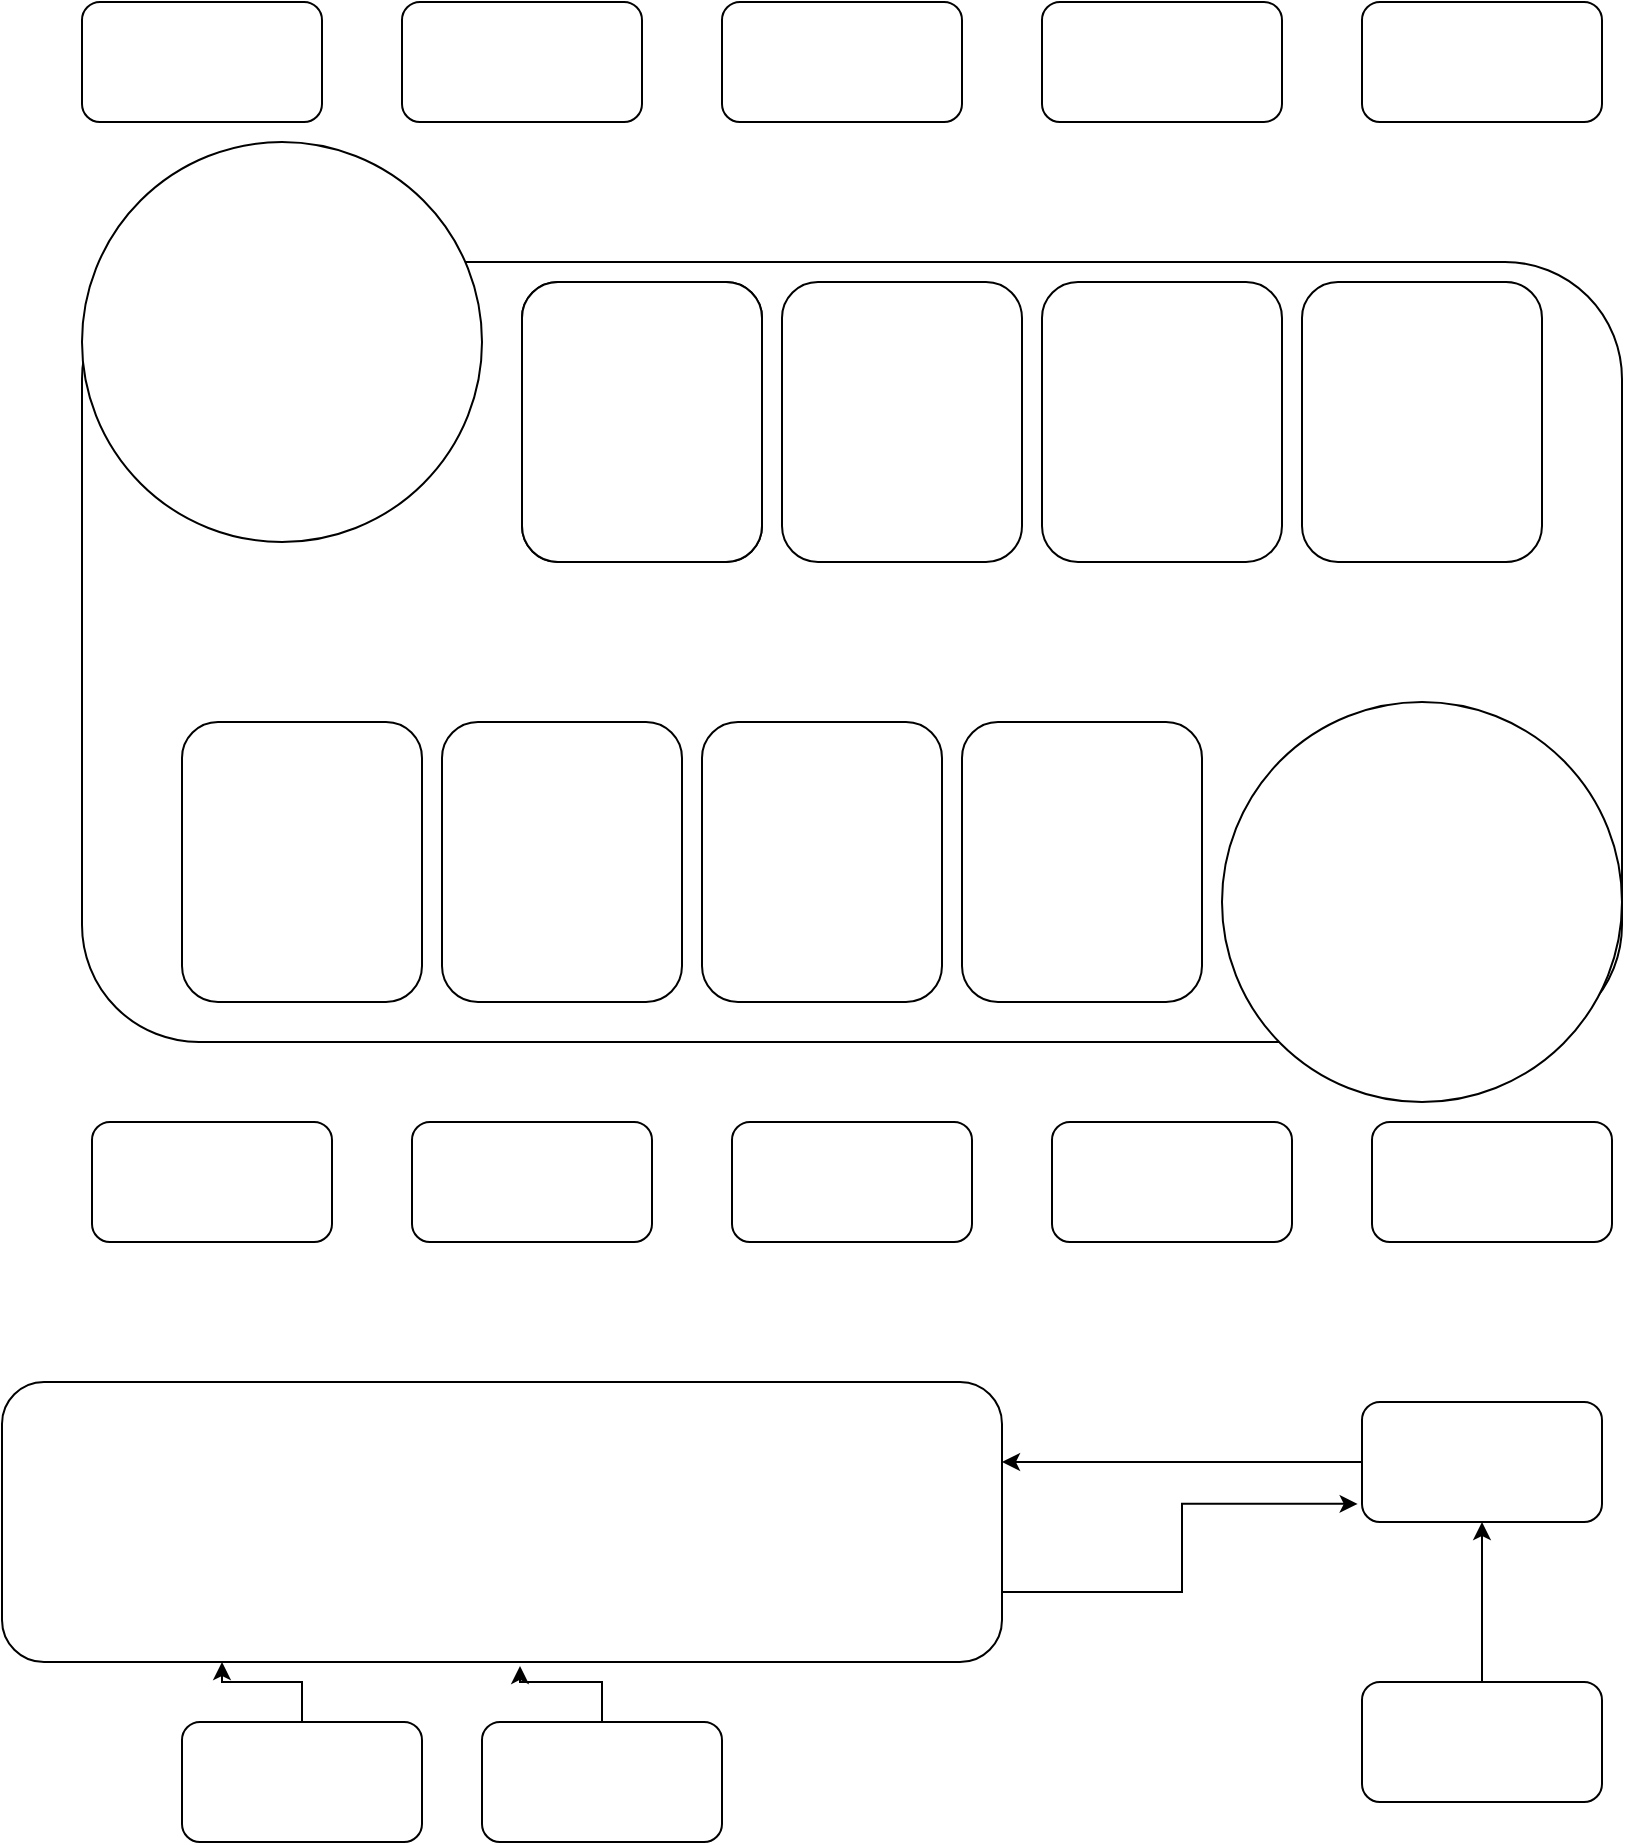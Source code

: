<mxfile version="21.5.0" type="github">
  <diagram name="Page-1" id="iTtlwP_4X3J7MS5wPbKe">
    <mxGraphModel dx="1183" dy="613" grid="1" gridSize="10" guides="1" tooltips="1" connect="1" arrows="1" fold="1" page="1" pageScale="1" pageWidth="850" pageHeight="1100" math="0" shadow="0">
      <root>
        <mxCell id="0" />
        <mxCell id="1" parent="0" />
        <mxCell id="sZXfLMIMeWAwJoiX7Hip-1" value="" style="rounded=1;whiteSpace=wrap;html=1;" parent="1" vertex="1">
          <mxGeometry x="40" y="120" width="120" height="60" as="geometry" />
        </mxCell>
        <mxCell id="sZXfLMIMeWAwJoiX7Hip-2" value="" style="rounded=1;whiteSpace=wrap;html=1;" parent="1" vertex="1">
          <mxGeometry x="200" y="120" width="120" height="60" as="geometry" />
        </mxCell>
        <mxCell id="sZXfLMIMeWAwJoiX7Hip-3" value="" style="rounded=1;whiteSpace=wrap;html=1;" parent="1" vertex="1">
          <mxGeometry x="40" y="250" width="770" height="390" as="geometry" />
        </mxCell>
        <mxCell id="2heQZ_U1DwWw_88zhL2t-1" value="" style="ellipse;whiteSpace=wrap;html=1;aspect=fixed;" vertex="1" parent="1">
          <mxGeometry x="40" y="190" width="200" height="200" as="geometry" />
        </mxCell>
        <mxCell id="2heQZ_U1DwWw_88zhL2t-2" value="" style="rounded=1;whiteSpace=wrap;html=1;" vertex="1" parent="1">
          <mxGeometry x="520" y="120" width="120" height="60" as="geometry" />
        </mxCell>
        <mxCell id="2heQZ_U1DwWw_88zhL2t-3" value="" style="rounded=1;whiteSpace=wrap;html=1;" vertex="1" parent="1">
          <mxGeometry x="360" y="120" width="120" height="60" as="geometry" />
        </mxCell>
        <mxCell id="2heQZ_U1DwWw_88zhL2t-4" value="" style="rounded=1;whiteSpace=wrap;html=1;" vertex="1" parent="1">
          <mxGeometry x="680" y="120" width="120" height="60" as="geometry" />
        </mxCell>
        <mxCell id="2heQZ_U1DwWw_88zhL2t-5" value="" style="ellipse;whiteSpace=wrap;html=1;aspect=fixed;" vertex="1" parent="1">
          <mxGeometry x="610" y="470" width="200" height="200" as="geometry" />
        </mxCell>
        <mxCell id="2heQZ_U1DwWw_88zhL2t-6" value="" style="rounded=1;whiteSpace=wrap;html=1;" vertex="1" parent="1">
          <mxGeometry x="45" y="680" width="120" height="60" as="geometry" />
        </mxCell>
        <mxCell id="2heQZ_U1DwWw_88zhL2t-7" value="" style="rounded=1;whiteSpace=wrap;html=1;" vertex="1" parent="1">
          <mxGeometry x="205" y="680" width="120" height="60" as="geometry" />
        </mxCell>
        <mxCell id="2heQZ_U1DwWw_88zhL2t-8" value="" style="rounded=1;whiteSpace=wrap;html=1;" vertex="1" parent="1">
          <mxGeometry x="525" y="680" width="120" height="60" as="geometry" />
        </mxCell>
        <mxCell id="2heQZ_U1DwWw_88zhL2t-9" value="" style="rounded=1;whiteSpace=wrap;html=1;" vertex="1" parent="1">
          <mxGeometry x="365" y="680" width="120" height="60" as="geometry" />
        </mxCell>
        <mxCell id="2heQZ_U1DwWw_88zhL2t-10" value="" style="rounded=1;whiteSpace=wrap;html=1;" vertex="1" parent="1">
          <mxGeometry x="685" y="680" width="120" height="60" as="geometry" />
        </mxCell>
        <mxCell id="2heQZ_U1DwWw_88zhL2t-11" value="" style="rounded=1;whiteSpace=wrap;html=1;" vertex="1" parent="1">
          <mxGeometry x="90" y="480" width="120" height="140" as="geometry" />
        </mxCell>
        <mxCell id="2heQZ_U1DwWw_88zhL2t-12" value="" style="rounded=1;whiteSpace=wrap;html=1;" vertex="1" parent="1">
          <mxGeometry x="220" y="480" width="120" height="140" as="geometry" />
        </mxCell>
        <mxCell id="2heQZ_U1DwWw_88zhL2t-13" value="" style="rounded=1;whiteSpace=wrap;html=1;" vertex="1" parent="1">
          <mxGeometry x="260" y="260" width="120" height="140" as="geometry" />
        </mxCell>
        <mxCell id="2heQZ_U1DwWw_88zhL2t-14" value="" style="rounded=1;whiteSpace=wrap;html=1;" vertex="1" parent="1">
          <mxGeometry x="350" y="480" width="120" height="140" as="geometry" />
        </mxCell>
        <mxCell id="2heQZ_U1DwWw_88zhL2t-15" value="" style="rounded=1;whiteSpace=wrap;html=1;" vertex="1" parent="1">
          <mxGeometry x="480" y="480" width="120" height="140" as="geometry" />
        </mxCell>
        <mxCell id="2heQZ_U1DwWw_88zhL2t-16" value="" style="rounded=1;whiteSpace=wrap;html=1;" vertex="1" parent="1">
          <mxGeometry x="260" y="260" width="120" height="140" as="geometry" />
        </mxCell>
        <mxCell id="2heQZ_U1DwWw_88zhL2t-17" value="" style="rounded=1;whiteSpace=wrap;html=1;" vertex="1" parent="1">
          <mxGeometry x="390" y="260" width="120" height="140" as="geometry" />
        </mxCell>
        <mxCell id="2heQZ_U1DwWw_88zhL2t-18" value="" style="rounded=1;whiteSpace=wrap;html=1;" vertex="1" parent="1">
          <mxGeometry x="520" y="260" width="120" height="140" as="geometry" />
        </mxCell>
        <mxCell id="2heQZ_U1DwWw_88zhL2t-19" value="" style="rounded=1;whiteSpace=wrap;html=1;" vertex="1" parent="1">
          <mxGeometry x="650" y="260" width="120" height="140" as="geometry" />
        </mxCell>
        <mxCell id="2heQZ_U1DwWw_88zhL2t-36" style="edgeStyle=orthogonalEdgeStyle;rounded=0;orthogonalLoop=1;jettySize=auto;html=1;entryX=-0.018;entryY=0.849;entryDx=0;entryDy=0;entryPerimeter=0;exitX=1;exitY=0.75;exitDx=0;exitDy=0;" edge="1" parent="1" source="2heQZ_U1DwWw_88zhL2t-20" target="2heQZ_U1DwWw_88zhL2t-23">
          <mxGeometry relative="1" as="geometry" />
        </mxCell>
        <mxCell id="2heQZ_U1DwWw_88zhL2t-20" value="" style="rounded=1;whiteSpace=wrap;html=1;" vertex="1" parent="1">
          <mxGeometry y="810" width="500" height="140" as="geometry" />
        </mxCell>
        <mxCell id="2heQZ_U1DwWw_88zhL2t-32" style="edgeStyle=orthogonalEdgeStyle;rounded=0;orthogonalLoop=1;jettySize=auto;html=1;exitX=0.5;exitY=0;exitDx=0;exitDy=0;entryX=0.22;entryY=1;entryDx=0;entryDy=0;entryPerimeter=0;" edge="1" parent="1" source="2heQZ_U1DwWw_88zhL2t-21" target="2heQZ_U1DwWw_88zhL2t-20">
          <mxGeometry relative="1" as="geometry" />
        </mxCell>
        <mxCell id="2heQZ_U1DwWw_88zhL2t-21" value="" style="rounded=1;whiteSpace=wrap;html=1;" vertex="1" parent="1">
          <mxGeometry x="90" y="980" width="120" height="60" as="geometry" />
        </mxCell>
        <mxCell id="2heQZ_U1DwWw_88zhL2t-31" style="edgeStyle=orthogonalEdgeStyle;rounded=0;orthogonalLoop=1;jettySize=auto;html=1;entryX=0.518;entryY=1.014;entryDx=0;entryDy=0;entryPerimeter=0;" edge="1" parent="1" source="2heQZ_U1DwWw_88zhL2t-22" target="2heQZ_U1DwWw_88zhL2t-20">
          <mxGeometry relative="1" as="geometry" />
        </mxCell>
        <mxCell id="2heQZ_U1DwWw_88zhL2t-22" value="" style="rounded=1;whiteSpace=wrap;html=1;" vertex="1" parent="1">
          <mxGeometry x="240" y="980" width="120" height="60" as="geometry" />
        </mxCell>
        <mxCell id="2heQZ_U1DwWw_88zhL2t-33" style="edgeStyle=orthogonalEdgeStyle;rounded=0;orthogonalLoop=1;jettySize=auto;html=1;exitX=0;exitY=0.5;exitDx=0;exitDy=0;" edge="1" parent="1" source="2heQZ_U1DwWw_88zhL2t-23">
          <mxGeometry relative="1" as="geometry">
            <mxPoint x="500" y="850" as="targetPoint" />
            <Array as="points">
              <mxPoint x="500" y="850" />
            </Array>
          </mxGeometry>
        </mxCell>
        <mxCell id="2heQZ_U1DwWw_88zhL2t-23" value="" style="rounded=1;whiteSpace=wrap;html=1;" vertex="1" parent="1">
          <mxGeometry x="680" y="820" width="120" height="60" as="geometry" />
        </mxCell>
        <mxCell id="2heQZ_U1DwWw_88zhL2t-30" style="edgeStyle=orthogonalEdgeStyle;rounded=0;orthogonalLoop=1;jettySize=auto;html=1;exitX=0.5;exitY=0;exitDx=0;exitDy=0;entryX=0.5;entryY=1;entryDx=0;entryDy=0;" edge="1" parent="1" source="2heQZ_U1DwWw_88zhL2t-28" target="2heQZ_U1DwWw_88zhL2t-23">
          <mxGeometry relative="1" as="geometry" />
        </mxCell>
        <mxCell id="2heQZ_U1DwWw_88zhL2t-28" value="" style="rounded=1;whiteSpace=wrap;html=1;" vertex="1" parent="1">
          <mxGeometry x="680" y="960" width="120" height="60" as="geometry" />
        </mxCell>
      </root>
    </mxGraphModel>
  </diagram>
</mxfile>
